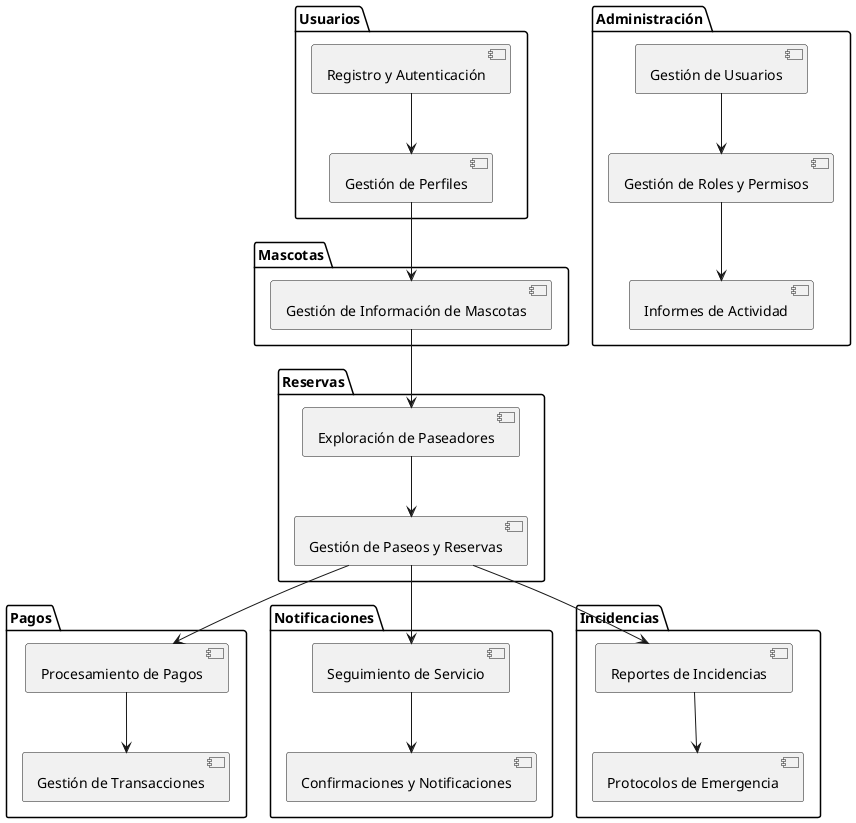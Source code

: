 @startuml
package "Usuarios" {
  [Registro y Autenticación]
  [Gestión de Perfiles]
}

package "Mascotas" {
  [Gestión de Información de Mascotas]
}

package "Reservas" {
  [Exploración de Paseadores]
  [Gestión de Paseos y Reservas]
}

package "Pagos" {
  [Procesamiento de Pagos]
  [Gestión de Transacciones]
}

package "Notificaciones" {
  [Seguimiento de Servicio]
  [Confirmaciones y Notificaciones]
}

package "Incidencias" {
  [Reportes de Incidencias]
  [Protocolos de Emergencia]
}

package "Administración" {
  [Gestión de Usuarios]
  [Gestión de Roles y Permisos]
  [Informes de Actividad]
}

"Registro y Autenticación" --> "Gestión de Perfiles"
"Gestión de Perfiles" --> "Gestión de Información de Mascotas"
"Gestión de Información de Mascotas" --> "Exploración de Paseadores"
"Exploración de Paseadores" --> "Gestión de Paseos y Reservas"
"Gestión de Paseos y Reservas" --> "Procesamiento de Pagos"
"Procesamiento de Pagos" --> "Gestión de Transacciones"
"Gestión de Paseos y Reservas" --> "Seguimiento de Servicio"
"Seguimiento de Servicio" --> "Confirmaciones y Notificaciones"
"Gestión de Usuarios" --> "Gestión de Roles y Permisos"
"Gestión de Roles y Permisos" --> "Informes de Actividad"
"Gestión de Paseos y Reservas" --> "Reportes de Incidencias"
"Reportes de Incidencias" --> "Protocolos de Emergencia"
@enduml
